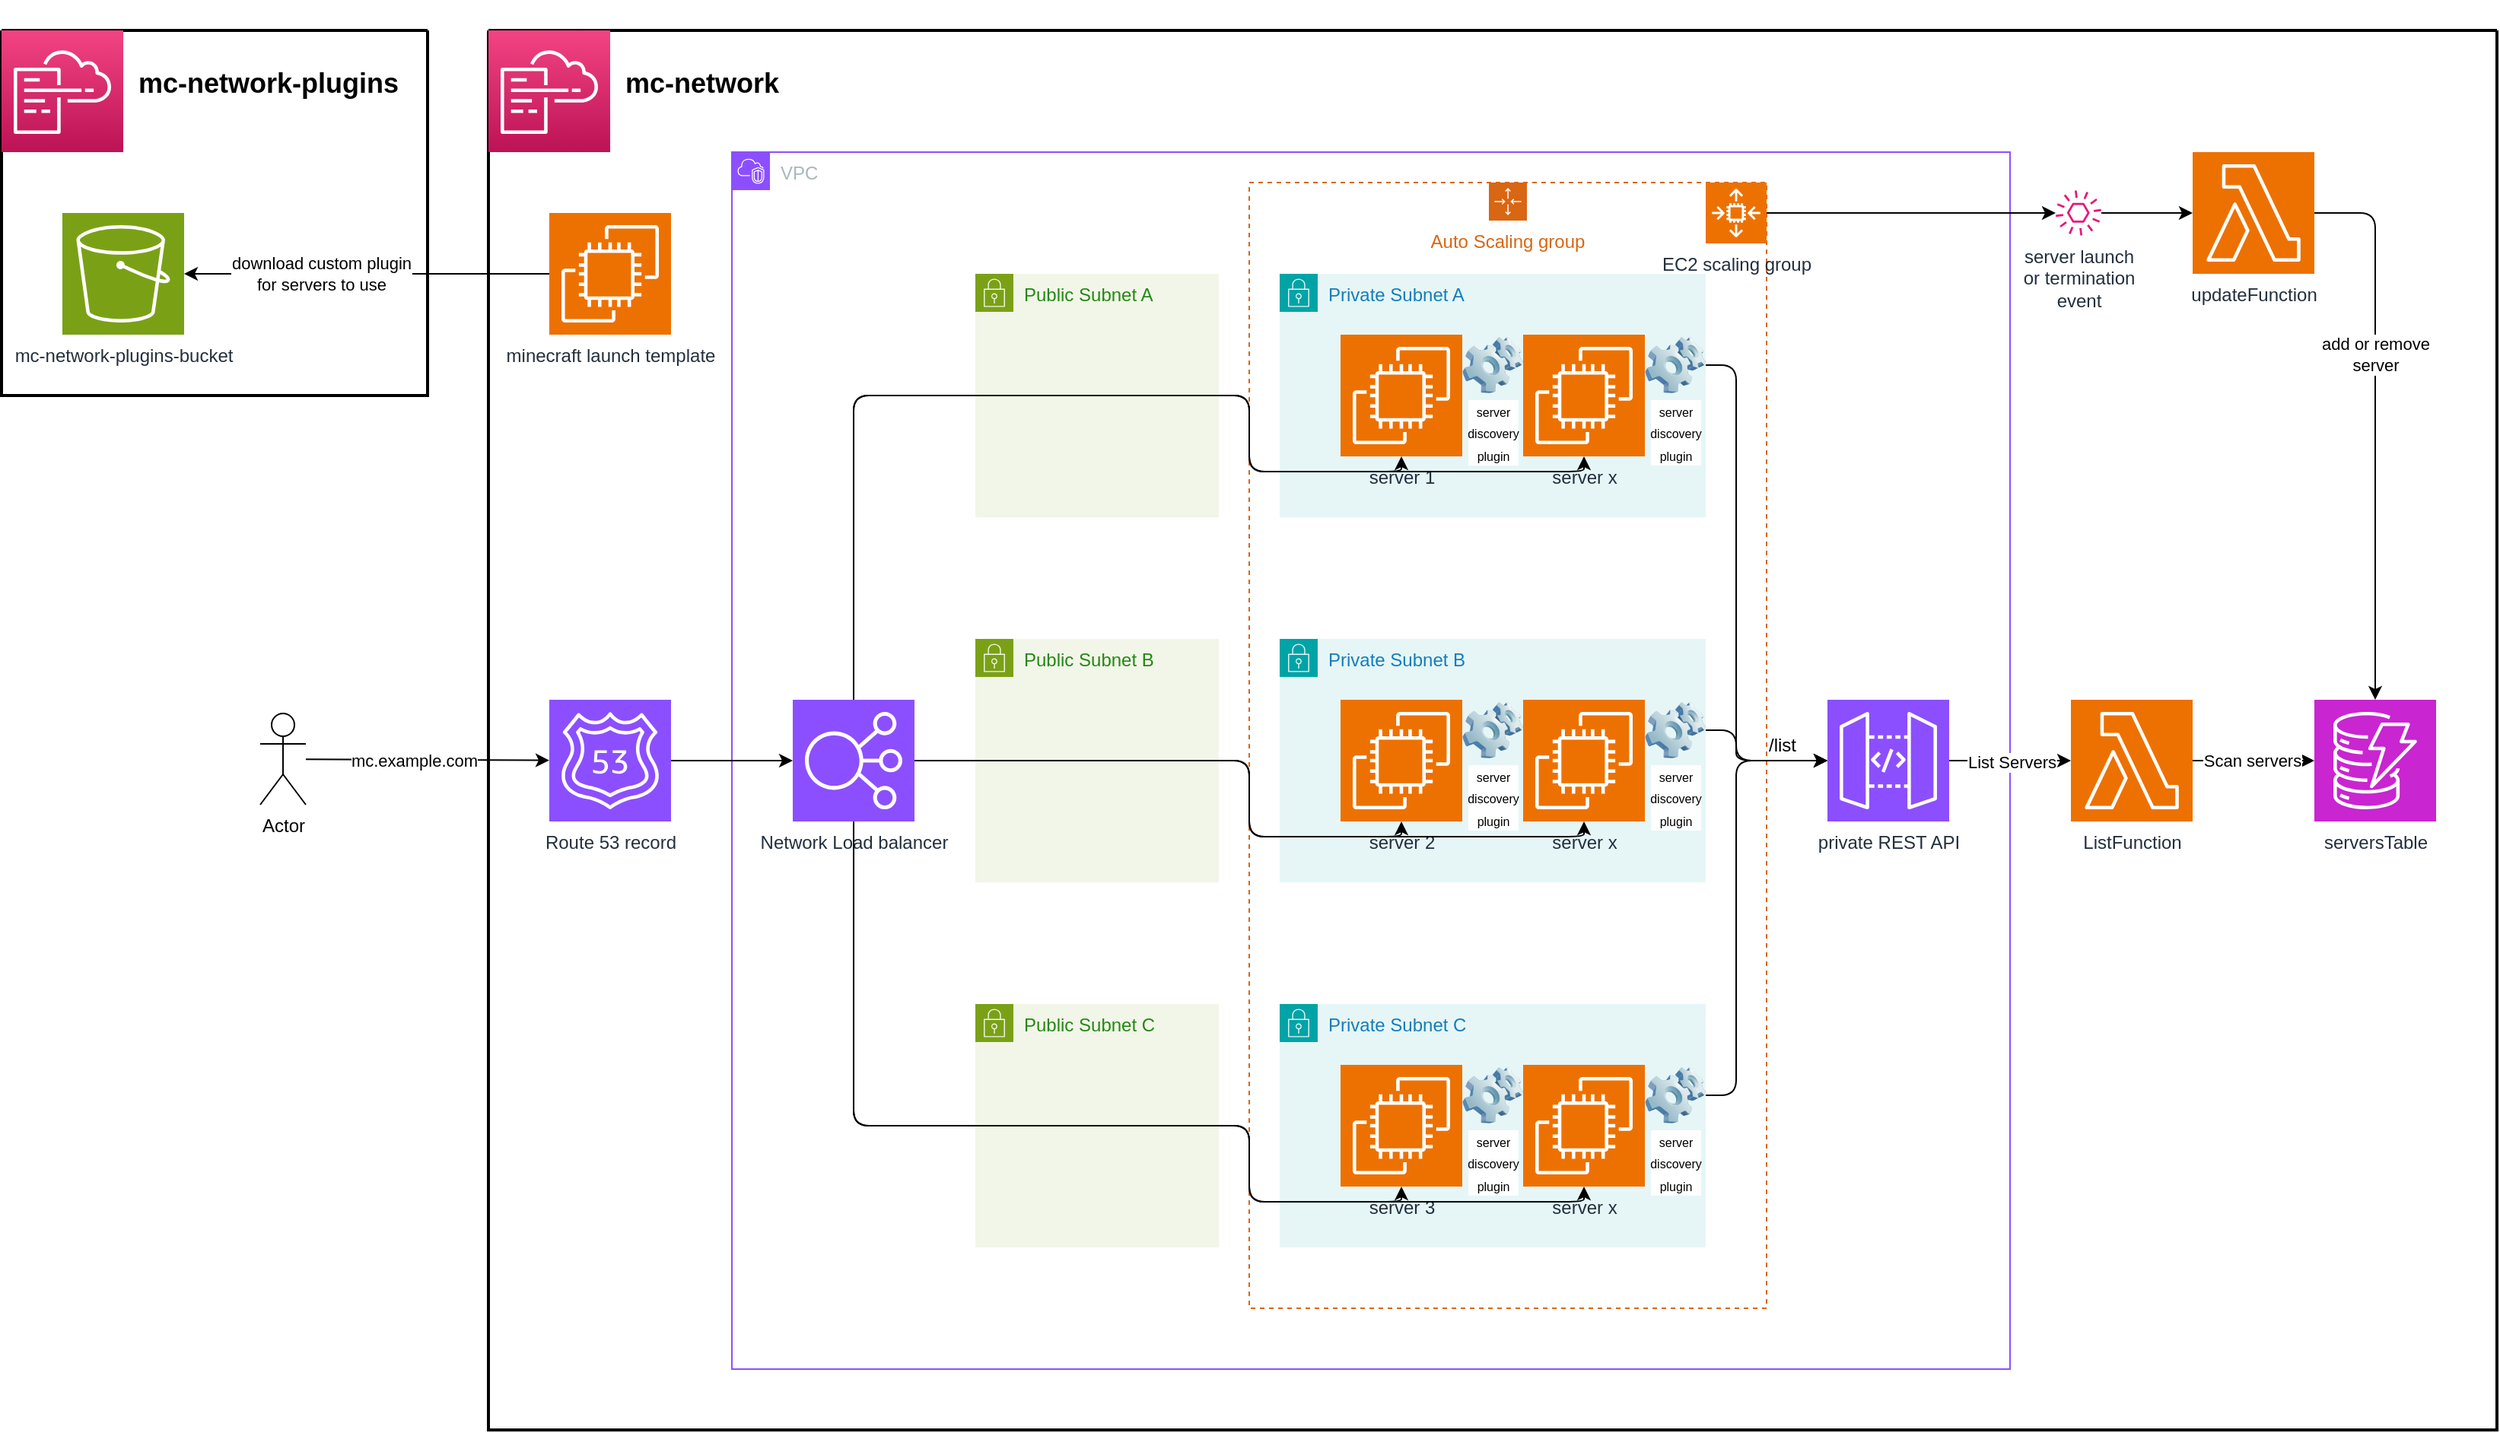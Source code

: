 <mxfile>
    <diagram id="uQtb4kDnB-4BG6wCOJv8" name="Page-1">
        <mxGraphModel dx="2490" dy="1147" grid="1" gridSize="10" guides="1" tooltips="1" connect="1" arrows="1" fold="1" page="1" pageScale="1" pageWidth="827" pageHeight="1169" math="0" shadow="0">
            <root>
                <mxCell id="0"/>
                <mxCell id="1" parent="0"/>
                <mxCell id="98" value="" style="swimlane;startSize=0;strokeWidth=2;" parent="1" vertex="1">
                    <mxGeometry x="-960" y="840" width="280" height="240" as="geometry"/>
                </mxCell>
                <mxCell id="128" value="" style="sketch=0;points=[[0,0,0],[0.25,0,0],[0.5,0,0],[0.75,0,0],[1,0,0],[0,1,0],[0.25,1,0],[0.5,1,0],[0.75,1,0],[1,1,0],[0,0.25,0],[0,0.5,0],[0,0.75,0],[1,0.25,0],[1,0.5,0],[1,0.75,0]];points=[[0,0,0],[0.25,0,0],[0.5,0,0],[0.75,0,0],[1,0,0],[0,1,0],[0.25,1,0],[0.5,1,0],[0.75,1,0],[1,1,0],[0,0.25,0],[0,0.5,0],[0,0.75,0],[1,0.25,0],[1,0.5,0],[1,0.75,0]];outlineConnect=0;fontColor=#232F3E;gradientColor=#F34482;gradientDirection=north;fillColor=#BC1356;strokeColor=#ffffff;dashed=0;verticalLabelPosition=bottom;verticalAlign=top;align=center;html=1;fontSize=12;fontStyle=0;aspect=fixed;shape=mxgraph.aws4.resourceIcon;resIcon=mxgraph.aws4.cloudformation;" parent="98" vertex="1">
                    <mxGeometry width="80" height="80" as="geometry"/>
                </mxCell>
                <mxCell id="199" value="mc-network-plugins-bucket" style="sketch=0;points=[[0,0,0],[0.25,0,0],[0.5,0,0],[0.75,0,0],[1,0,0],[0,1,0],[0.25,1,0],[0.5,1,0],[0.75,1,0],[1,1,0],[0,0.25,0],[0,0.5,0],[0,0.75,0],[1,0.25,0],[1,0.5,0],[1,0.75,0]];outlineConnect=0;fontColor=#232F3E;fillColor=#7AA116;strokeColor=#ffffff;dashed=0;verticalLabelPosition=bottom;verticalAlign=top;align=center;html=1;fontSize=12;fontStyle=0;aspect=fixed;shape=mxgraph.aws4.resourceIcon;resIcon=mxgraph.aws4.s3;" vertex="1" parent="98">
                    <mxGeometry x="40" y="120" width="80" height="80" as="geometry"/>
                </mxCell>
                <mxCell id="127" value="&lt;h2 class=&quot;awsui_header-text_1r9lg_5gt1n_553&quot; style=&quot;&quot;&gt;&lt;font style=&quot;font-size: 18px;&quot;&gt;mc-network-plugins&lt;/font&gt;&lt;/h2&gt;" style="text;html=1;align=center;verticalAlign=middle;resizable=0;points=[];autosize=1;strokeColor=none;fillColor=none;fontSize=21;" parent="98" vertex="1">
                    <mxGeometry x="80" y="-20" width="190" height="100" as="geometry"/>
                </mxCell>
                <mxCell id="206" style="edgeStyle=none;html=1;" edge="1" parent="1" source="165" target="205">
                    <mxGeometry relative="1" as="geometry"/>
                </mxCell>
                <mxCell id="207" value="mc.example.com" style="edgeLabel;html=1;align=center;verticalAlign=middle;resizable=0;points=[];" vertex="1" connectable="0" parent="206">
                    <mxGeometry x="-0.007" relative="1" as="geometry">
                        <mxPoint x="-9" as="offset"/>
                    </mxGeometry>
                </mxCell>
                <mxCell id="165" value="Actor" style="shape=umlActor;verticalLabelPosition=bottom;verticalAlign=top;html=1;outlineConnect=0;" parent="1" vertex="1">
                    <mxGeometry x="-790" y="1289" width="30" height="60" as="geometry"/>
                </mxCell>
                <mxCell id="201" value="" style="swimlane;startSize=0;strokeWidth=2;" vertex="1" parent="1">
                    <mxGeometry x="-640" y="840" width="1320" height="920" as="geometry"/>
                </mxCell>
                <mxCell id="202" value="" style="sketch=0;points=[[0,0,0],[0.25,0,0],[0.5,0,0],[0.75,0,0],[1,0,0],[0,1,0],[0.25,1,0],[0.5,1,0],[0.75,1,0],[1,1,0],[0,0.25,0],[0,0.5,0],[0,0.75,0],[1,0.25,0],[1,0.5,0],[1,0.75,0]];points=[[0,0,0],[0.25,0,0],[0.5,0,0],[0.75,0,0],[1,0,0],[0,1,0],[0.25,1,0],[0.5,1,0],[0.75,1,0],[1,1,0],[0,0.25,0],[0,0.5,0],[0,0.75,0],[1,0.25,0],[1,0.5,0],[1,0.75,0]];outlineConnect=0;fontColor=#232F3E;gradientColor=#F34482;gradientDirection=north;fillColor=#BC1356;strokeColor=#ffffff;dashed=0;verticalLabelPosition=bottom;verticalAlign=top;align=center;html=1;fontSize=12;fontStyle=0;aspect=fixed;shape=mxgraph.aws4.resourceIcon;resIcon=mxgraph.aws4.cloudformation;" vertex="1" parent="201">
                    <mxGeometry width="80" height="80" as="geometry"/>
                </mxCell>
                <mxCell id="204" value="&lt;h2 class=&quot;awsui_header-text_1r9lg_5gt1n_553&quot; style=&quot;&quot;&gt;&lt;font style=&quot;font-size: 18px;&quot;&gt;mc-network&lt;/font&gt;&lt;/h2&gt;" style="text;html=1;align=center;verticalAlign=middle;resizable=0;points=[];autosize=1;strokeColor=none;fillColor=none;fontSize=21;" vertex="1" parent="201">
                    <mxGeometry x="80" y="-20" width="120" height="100" as="geometry"/>
                </mxCell>
                <mxCell id="205" value="Route 53 record" style="sketch=0;points=[[0,0,0],[0.25,0,0],[0.5,0,0],[0.75,0,0],[1,0,0],[0,1,0],[0.25,1,0],[0.5,1,0],[0.75,1,0],[1,1,0],[0,0.25,0],[0,0.5,0],[0,0.75,0],[1,0.25,0],[1,0.5,0],[1,0.75,0]];outlineConnect=0;fontColor=#232F3E;fillColor=#8C4FFF;strokeColor=#ffffff;dashed=0;verticalLabelPosition=bottom;verticalAlign=top;align=center;html=1;fontSize=12;fontStyle=0;aspect=fixed;shape=mxgraph.aws4.resourceIcon;resIcon=mxgraph.aws4.route_53;" vertex="1" parent="201">
                    <mxGeometry x="40" y="440" width="80" height="80" as="geometry"/>
                </mxCell>
                <mxCell id="209" value="VPC" style="points=[[0,0],[0.25,0],[0.5,0],[0.75,0],[1,0],[1,0.25],[1,0.5],[1,0.75],[1,1],[0.75,1],[0.5,1],[0.25,1],[0,1],[0,0.75],[0,0.5],[0,0.25]];outlineConnect=0;gradientColor=none;html=1;whiteSpace=wrap;fontSize=12;fontStyle=0;container=1;pointerEvents=0;collapsible=0;recursiveResize=0;shape=mxgraph.aws4.group;grIcon=mxgraph.aws4.group_vpc2;strokeColor=#8C4FFF;fillColor=none;verticalAlign=top;align=left;spacingLeft=30;fontColor=#AAB7B8;dashed=0;" vertex="1" parent="201">
                    <mxGeometry x="160" y="80" width="840" height="800" as="geometry"/>
                </mxCell>
                <mxCell id="208" value="Network Load balancer" style="sketch=0;points=[[0,0,0],[0.25,0,0],[0.5,0,0],[0.75,0,0],[1,0,0],[0,1,0],[0.25,1,0],[0.5,1,0],[0.75,1,0],[1,1,0],[0,0.25,0],[0,0.5,0],[0,0.75,0],[1,0.25,0],[1,0.5,0],[1,0.75,0]];outlineConnect=0;fontColor=#232F3E;fillColor=#8C4FFF;strokeColor=#ffffff;dashed=0;verticalLabelPosition=bottom;verticalAlign=top;align=center;html=1;fontSize=12;fontStyle=0;aspect=fixed;shape=mxgraph.aws4.resourceIcon;resIcon=mxgraph.aws4.elastic_load_balancing;" vertex="1" parent="209">
                    <mxGeometry x="40" y="360" width="80" height="80" as="geometry"/>
                </mxCell>
                <mxCell id="210" value="Public Subnet A" style="points=[[0,0],[0.25,0],[0.5,0],[0.75,0],[1,0],[1,0.25],[1,0.5],[1,0.75],[1,1],[0.75,1],[0.5,1],[0.25,1],[0,1],[0,0.75],[0,0.5],[0,0.25]];outlineConnect=0;gradientColor=none;html=1;whiteSpace=wrap;fontSize=12;fontStyle=0;container=1;pointerEvents=0;collapsible=0;recursiveResize=0;shape=mxgraph.aws4.group;grIcon=mxgraph.aws4.group_security_group;grStroke=0;strokeColor=#7AA116;fillColor=#F2F6E8;verticalAlign=top;align=left;spacingLeft=30;fontColor=#248814;dashed=0;" vertex="1" parent="209">
                    <mxGeometry x="160" y="80" width="160" height="160" as="geometry"/>
                </mxCell>
                <mxCell id="211" value="Public Subnet B" style="points=[[0,0],[0.25,0],[0.5,0],[0.75,0],[1,0],[1,0.25],[1,0.5],[1,0.75],[1,1],[0.75,1],[0.5,1],[0.25,1],[0,1],[0,0.75],[0,0.5],[0,0.25]];outlineConnect=0;gradientColor=none;html=1;whiteSpace=wrap;fontSize=12;fontStyle=0;container=1;pointerEvents=0;collapsible=0;recursiveResize=0;shape=mxgraph.aws4.group;grIcon=mxgraph.aws4.group_security_group;grStroke=0;strokeColor=#7AA116;fillColor=#F2F6E8;verticalAlign=top;align=left;spacingLeft=30;fontColor=#248814;dashed=0;" vertex="1" parent="209">
                    <mxGeometry x="160" y="320" width="160" height="160" as="geometry"/>
                </mxCell>
                <mxCell id="212" value="Public Subnet C" style="points=[[0,0],[0.25,0],[0.5,0],[0.75,0],[1,0],[1,0.25],[1,0.5],[1,0.75],[1,1],[0.75,1],[0.5,1],[0.25,1],[0,1],[0,0.75],[0,0.5],[0,0.25]];outlineConnect=0;gradientColor=none;html=1;whiteSpace=wrap;fontSize=12;fontStyle=0;container=1;pointerEvents=0;collapsible=0;recursiveResize=0;shape=mxgraph.aws4.group;grIcon=mxgraph.aws4.group_security_group;grStroke=0;strokeColor=#7AA116;fillColor=#F2F6E8;verticalAlign=top;align=left;spacingLeft=30;fontColor=#248814;dashed=0;" vertex="1" parent="209">
                    <mxGeometry x="160" y="560" width="160" height="160" as="geometry"/>
                </mxCell>
                <mxCell id="217" value="Private Subnet B" style="points=[[0,0],[0.25,0],[0.5,0],[0.75,0],[1,0],[1,0.25],[1,0.5],[1,0.75],[1,1],[0.75,1],[0.5,1],[0.25,1],[0,1],[0,0.75],[0,0.5],[0,0.25]];outlineConnect=0;gradientColor=none;html=1;whiteSpace=wrap;fontSize=12;fontStyle=0;container=1;pointerEvents=0;collapsible=0;recursiveResize=0;shape=mxgraph.aws4.group;grIcon=mxgraph.aws4.group_security_group;grStroke=0;strokeColor=#00A4A6;fillColor=#E6F6F7;verticalAlign=top;align=left;spacingLeft=30;fontColor=#147EBA;dashed=0;" vertex="1" parent="209">
                    <mxGeometry x="360" y="320" width="280" height="160" as="geometry"/>
                </mxCell>
                <mxCell id="218" value="Private Subnet A" style="points=[[0,0],[0.25,0],[0.5,0],[0.75,0],[1,0],[1,0.25],[1,0.5],[1,0.75],[1,1],[0.75,1],[0.5,1],[0.25,1],[0,1],[0,0.75],[0,0.5],[0,0.25]];outlineConnect=0;gradientColor=none;html=1;whiteSpace=wrap;fontSize=12;fontStyle=0;container=1;pointerEvents=0;collapsible=0;recursiveResize=0;shape=mxgraph.aws4.group;grIcon=mxgraph.aws4.group_security_group;grStroke=0;strokeColor=#00A4A6;fillColor=#E6F6F7;verticalAlign=top;align=left;spacingLeft=30;fontColor=#147EBA;dashed=0;" vertex="1" parent="209">
                    <mxGeometry x="360" y="80" width="280" height="160" as="geometry"/>
                </mxCell>
                <mxCell id="219" value="Private Subnet C" style="points=[[0,0],[0.25,0],[0.5,0],[0.75,0],[1,0],[1,0.25],[1,0.5],[1,0.75],[1,1],[0.75,1],[0.5,1],[0.25,1],[0,1],[0,0.75],[0,0.5],[0,0.25]];outlineConnect=0;gradientColor=none;html=1;whiteSpace=wrap;fontSize=12;fontStyle=0;container=1;pointerEvents=0;collapsible=0;recursiveResize=0;shape=mxgraph.aws4.group;grIcon=mxgraph.aws4.group_security_group;grStroke=0;strokeColor=#00A4A6;fillColor=#E6F6F7;verticalAlign=top;align=left;spacingLeft=30;fontColor=#147EBA;dashed=0;" vertex="1" parent="209">
                    <mxGeometry x="360" y="560" width="280" height="160" as="geometry"/>
                </mxCell>
                <mxCell id="214" value="Auto Scaling group" style="points=[[0,0],[0.25,0],[0.5,0],[0.75,0],[1,0],[1,0.25],[1,0.5],[1,0.75],[1,1],[0.75,1],[0.5,1],[0.25,1],[0,1],[0,0.75],[0,0.5],[0,0.25]];outlineConnect=0;gradientColor=none;html=1;whiteSpace=wrap;fontSize=12;fontStyle=0;container=1;pointerEvents=0;collapsible=0;recursiveResize=0;shape=mxgraph.aws4.groupCenter;grIcon=mxgraph.aws4.group_auto_scaling_group;grStroke=1;strokeColor=#D86613;fillColor=none;verticalAlign=top;align=center;fontColor=#D86613;dashed=1;spacingTop=25;" vertex="1" parent="209">
                    <mxGeometry x="340" y="20" width="340" height="740" as="geometry"/>
                </mxCell>
                <mxCell id="215" value="EC2 scaling group" style="sketch=0;points=[[0,0,0],[0.25,0,0],[0.5,0,0],[0.75,0,0],[1,0,0],[0,1,0],[0.25,1,0],[0.5,1,0],[0.75,1,0],[1,1,0],[0,0.25,0],[0,0.5,0],[0,0.75,0],[1,0.25,0],[1,0.5,0],[1,0.75,0]];outlineConnect=0;fontColor=#232F3E;fillColor=#ED7100;strokeColor=#ffffff;dashed=0;verticalLabelPosition=bottom;verticalAlign=top;align=center;html=1;fontSize=12;fontStyle=0;aspect=fixed;shape=mxgraph.aws4.resourceIcon;resIcon=mxgraph.aws4.auto_scaling2;" vertex="1" parent="214">
                    <mxGeometry x="300" width="40" height="40" as="geometry"/>
                </mxCell>
                <mxCell id="221" value="&lt;span style=&quot;color: rgb(35, 47, 62);&quot;&gt;server 1&lt;/span&gt;" style="sketch=0;points=[[0,0,0],[0.25,0,0],[0.5,0,0],[0.75,0,0],[1,0,0],[0,1,0],[0.25,1,0],[0.5,1,0],[0.75,1,0],[1,1,0],[0,0.25,0],[0,0.5,0],[0,0.75,0],[1,0.25,0],[1,0.5,0],[1,0.75,0]];outlineConnect=0;fontColor=#232F3E;fillColor=#ED7100;strokeColor=#ffffff;dashed=0;verticalLabelPosition=bottom;verticalAlign=top;align=center;html=1;fontSize=12;fontStyle=0;aspect=fixed;shape=mxgraph.aws4.resourceIcon;resIcon=mxgraph.aws4.ec2;" vertex="1" parent="214">
                    <mxGeometry x="60" y="100" width="80" height="80" as="geometry"/>
                </mxCell>
                <mxCell id="222" value="&lt;span style=&quot;color: rgb(35, 47, 62);&quot;&gt;server x&lt;/span&gt;" style="sketch=0;points=[[0,0,0],[0.25,0,0],[0.5,0,0],[0.75,0,0],[1,0,0],[0,1,0],[0.25,1,0],[0.5,1,0],[0.75,1,0],[1,1,0],[0,0.25,0],[0,0.5,0],[0,0.75,0],[1,0.25,0],[1,0.5,0],[1,0.75,0]];outlineConnect=0;fontColor=#232F3E;fillColor=#ED7100;strokeColor=#ffffff;dashed=0;verticalLabelPosition=bottom;verticalAlign=top;align=center;html=1;fontSize=12;fontStyle=0;aspect=fixed;shape=mxgraph.aws4.resourceIcon;resIcon=mxgraph.aws4.ec2;" vertex="1" parent="214">
                    <mxGeometry x="180" y="100" width="80" height="80" as="geometry"/>
                </mxCell>
                <mxCell id="223" value="&lt;span style=&quot;color: rgb(35, 47, 62);&quot;&gt;server 2&lt;/span&gt;" style="sketch=0;points=[[0,0,0],[0.25,0,0],[0.5,0,0],[0.75,0,0],[1,0,0],[0,1,0],[0.25,1,0],[0.5,1,0],[0.75,1,0],[1,1,0],[0,0.25,0],[0,0.5,0],[0,0.75,0],[1,0.25,0],[1,0.5,0],[1,0.75,0]];outlineConnect=0;fontColor=#232F3E;fillColor=#ED7100;strokeColor=#ffffff;dashed=0;verticalLabelPosition=bottom;verticalAlign=top;align=center;html=1;fontSize=12;fontStyle=0;aspect=fixed;shape=mxgraph.aws4.resourceIcon;resIcon=mxgraph.aws4.ec2;" vertex="1" parent="214">
                    <mxGeometry x="60" y="340" width="80" height="80" as="geometry"/>
                </mxCell>
                <mxCell id="224" value="&lt;span style=&quot;color: rgb(35, 47, 62);&quot;&gt;server x&lt;/span&gt;" style="sketch=0;points=[[0,0,0],[0.25,0,0],[0.5,0,0],[0.75,0,0],[1,0,0],[0,1,0],[0.25,1,0],[0.5,1,0],[0.75,1,0],[1,1,0],[0,0.25,0],[0,0.5,0],[0,0.75,0],[1,0.25,0],[1,0.5,0],[1,0.75,0]];outlineConnect=0;fontColor=#232F3E;fillColor=#ED7100;strokeColor=#ffffff;dashed=0;verticalLabelPosition=bottom;verticalAlign=top;align=center;html=1;fontSize=12;fontStyle=0;aspect=fixed;shape=mxgraph.aws4.resourceIcon;resIcon=mxgraph.aws4.ec2;" vertex="1" parent="214">
                    <mxGeometry x="180" y="340" width="80" height="80" as="geometry"/>
                </mxCell>
                <mxCell id="225" value="&lt;span style=&quot;color: rgb(35, 47, 62);&quot;&gt;server 3&lt;/span&gt;" style="sketch=0;points=[[0,0,0],[0.25,0,0],[0.5,0,0],[0.75,0,0],[1,0,0],[0,1,0],[0.25,1,0],[0.5,1,0],[0.75,1,0],[1,1,0],[0,0.25,0],[0,0.5,0],[0,0.75,0],[1,0.25,0],[1,0.5,0],[1,0.75,0]];outlineConnect=0;fontColor=#232F3E;fillColor=#ED7100;strokeColor=#ffffff;dashed=0;verticalLabelPosition=bottom;verticalAlign=top;align=center;html=1;fontSize=12;fontStyle=0;aspect=fixed;shape=mxgraph.aws4.resourceIcon;resIcon=mxgraph.aws4.ec2;" vertex="1" parent="214">
                    <mxGeometry x="60" y="580" width="80" height="80" as="geometry"/>
                </mxCell>
                <mxCell id="226" value="&lt;span style=&quot;color: rgb(35, 47, 62);&quot;&gt;server x&lt;/span&gt;" style="sketch=0;points=[[0,0,0],[0.25,0,0],[0.5,0,0],[0.75,0,0],[1,0,0],[0,1,0],[0.25,1,0],[0.5,1,0],[0.75,1,0],[1,1,0],[0,0.25,0],[0,0.5,0],[0,0.75,0],[1,0.25,0],[1,0.5,0],[1,0.75,0]];outlineConnect=0;fontColor=#232F3E;fillColor=#ED7100;strokeColor=#ffffff;dashed=0;verticalLabelPosition=bottom;verticalAlign=top;align=center;html=1;fontSize=12;fontStyle=0;aspect=fixed;shape=mxgraph.aws4.resourceIcon;resIcon=mxgraph.aws4.ec2;" vertex="1" parent="214">
                    <mxGeometry x="180" y="580" width="80" height="80" as="geometry"/>
                </mxCell>
                <mxCell id="234" value="&lt;font style=&quot;font-size: 8px;&quot;&gt;server&lt;/font&gt;&lt;div&gt;&lt;font style=&quot;font-size: 8px;&quot;&gt;discovery&lt;br&gt;plugin&lt;/font&gt;&lt;/div&gt;" style="image;html=1;image=img/lib/clip_art/computers/Software_128x128.png;align=center;spacing=-2;spacingBottom=0;spacingTop=0;" vertex="1" parent="214">
                    <mxGeometry x="260" y="100" width="40" height="40" as="geometry"/>
                </mxCell>
                <mxCell id="235" value="&lt;font style=&quot;font-size: 8px;&quot;&gt;server&lt;/font&gt;&lt;div&gt;&lt;font style=&quot;font-size: 8px;&quot;&gt;discovery&lt;br&gt;plugin&lt;/font&gt;&lt;/div&gt;" style="image;html=1;image=img/lib/clip_art/computers/Software_128x128.png;align=center;spacing=-2;spacingBottom=0;spacingTop=0;" vertex="1" parent="214">
                    <mxGeometry x="260" y="340" width="40" height="40" as="geometry"/>
                </mxCell>
                <mxCell id="242" style="edgeStyle=none;html=1;" edge="1" parent="214" source="236">
                    <mxGeometry relative="1" as="geometry">
                        <mxPoint x="380.0" y="380" as="targetPoint"/>
                        <Array as="points">
                            <mxPoint x="320" y="600"/>
                            <mxPoint x="320" y="380"/>
                        </Array>
                    </mxGeometry>
                </mxCell>
                <mxCell id="236" value="&lt;font style=&quot;font-size: 8px;&quot;&gt;server&lt;/font&gt;&lt;div&gt;&lt;font style=&quot;font-size: 8px;&quot;&gt;discovery&lt;br&gt;plugin&lt;/font&gt;&lt;/div&gt;" style="image;html=1;image=img/lib/clip_art/computers/Software_128x128.png;align=center;spacing=-2;spacingBottom=0;spacingTop=0;" vertex="1" parent="214">
                    <mxGeometry x="260" y="580" width="40" height="40" as="geometry"/>
                </mxCell>
                <mxCell id="237" value="&lt;font style=&quot;font-size: 8px;&quot;&gt;server&lt;/font&gt;&lt;div&gt;&lt;font style=&quot;font-size: 8px;&quot;&gt;discovery&lt;br&gt;plugin&lt;/font&gt;&lt;/div&gt;" style="image;html=1;image=img/lib/clip_art/computers/Software_128x128.png;align=center;spacing=-2;spacingBottom=0;spacingTop=0;" vertex="1" parent="214">
                    <mxGeometry x="140" y="580" width="40" height="40" as="geometry"/>
                </mxCell>
                <mxCell id="238" value="&lt;font style=&quot;font-size: 8px;&quot;&gt;server&lt;/font&gt;&lt;div&gt;&lt;font style=&quot;font-size: 8px;&quot;&gt;discovery&lt;br&gt;plugin&lt;/font&gt;&lt;/div&gt;" style="image;html=1;image=img/lib/clip_art/computers/Software_128x128.png;align=center;spacing=-2;spacingBottom=0;spacingTop=0;" vertex="1" parent="214">
                    <mxGeometry x="140" y="340" width="40" height="40" as="geometry"/>
                </mxCell>
                <mxCell id="239" value="&lt;font style=&quot;font-size: 8px;&quot;&gt;server&lt;/font&gt;&lt;div&gt;&lt;font style=&quot;font-size: 8px;&quot;&gt;discovery&lt;br&gt;plugin&lt;/font&gt;&lt;/div&gt;" style="image;html=1;image=img/lib/clip_art/computers/Software_128x128.png;align=center;spacing=-2;spacingBottom=0;spacingTop=0;" vertex="1" parent="214">
                    <mxGeometry x="140" y="100" width="40" height="40" as="geometry"/>
                </mxCell>
                <mxCell id="227" style="edgeStyle=none;html=1;entryX=0.5;entryY=1;entryDx=0;entryDy=0;entryPerimeter=0;" edge="1" parent="209" source="208" target="221">
                    <mxGeometry relative="1" as="geometry">
                        <Array as="points">
                            <mxPoint x="80" y="160"/>
                            <mxPoint x="340" y="160"/>
                            <mxPoint x="340" y="210"/>
                            <mxPoint x="440" y="210"/>
                        </Array>
                    </mxGeometry>
                </mxCell>
                <mxCell id="228" style="edgeStyle=none;html=1;entryX=0.5;entryY=1;entryDx=0;entryDy=0;entryPerimeter=0;" edge="1" parent="209" source="208" target="222">
                    <mxGeometry relative="1" as="geometry">
                        <Array as="points">
                            <mxPoint x="80" y="160"/>
                            <mxPoint x="340" y="160"/>
                            <mxPoint x="340" y="210"/>
                            <mxPoint x="560" y="210"/>
                        </Array>
                    </mxGeometry>
                </mxCell>
                <mxCell id="229" style="edgeStyle=none;html=1;entryX=0.5;entryY=1;entryDx=0;entryDy=0;entryPerimeter=0;" edge="1" parent="209" source="208" target="223">
                    <mxGeometry relative="1" as="geometry">
                        <Array as="points">
                            <mxPoint x="340" y="400"/>
                            <mxPoint x="340" y="450"/>
                            <mxPoint x="440" y="450"/>
                        </Array>
                    </mxGeometry>
                </mxCell>
                <mxCell id="230" style="edgeStyle=none;html=1;entryX=0.5;entryY=1;entryDx=0;entryDy=0;entryPerimeter=0;" edge="1" parent="209" source="208" target="224">
                    <mxGeometry relative="1" as="geometry">
                        <Array as="points">
                            <mxPoint x="340" y="400"/>
                            <mxPoint x="340" y="450"/>
                            <mxPoint x="560" y="450"/>
                        </Array>
                    </mxGeometry>
                </mxCell>
                <mxCell id="231" style="edgeStyle=none;html=1;entryX=0.5;entryY=1;entryDx=0;entryDy=0;entryPerimeter=0;" edge="1" parent="209" source="208" target="225">
                    <mxGeometry relative="1" as="geometry">
                        <Array as="points">
                            <mxPoint x="80" y="640"/>
                            <mxPoint x="340" y="640"/>
                            <mxPoint x="340" y="690"/>
                            <mxPoint x="440" y="690"/>
                        </Array>
                    </mxGeometry>
                </mxCell>
                <mxCell id="232" style="edgeStyle=none;html=1;entryX=0.5;entryY=1;entryDx=0;entryDy=0;entryPerimeter=0;" edge="1" parent="209" source="208" target="226">
                    <mxGeometry relative="1" as="geometry">
                        <Array as="points">
                            <mxPoint x="80" y="640"/>
                            <mxPoint x="340" y="640"/>
                            <mxPoint x="340" y="690"/>
                            <mxPoint x="560" y="690"/>
                        </Array>
                    </mxGeometry>
                </mxCell>
                <mxCell id="233" value="private REST API" style="sketch=0;points=[[0,0,0],[0.25,0,0],[0.5,0,0],[0.75,0,0],[1,0,0],[0,1,0],[0.25,1,0],[0.5,1,0],[0.75,1,0],[1,1,0],[0,0.25,0],[0,0.5,0],[0,0.75,0],[1,0.25,0],[1,0.5,0],[1,0.75,0]];outlineConnect=0;fontColor=#232F3E;fillColor=#8C4FFF;strokeColor=#ffffff;dashed=0;verticalLabelPosition=bottom;verticalAlign=top;align=center;html=1;fontSize=12;fontStyle=0;aspect=fixed;shape=mxgraph.aws4.resourceIcon;resIcon=mxgraph.aws4.api_gateway;" vertex="1" parent="209">
                    <mxGeometry x="720" y="360" width="80" height="80" as="geometry"/>
                </mxCell>
                <mxCell id="240" style="edgeStyle=none;html=1;entryX=0;entryY=0.5;entryDx=0;entryDy=0;entryPerimeter=0;" edge="1" parent="209" source="234" target="233">
                    <mxGeometry relative="1" as="geometry">
                        <Array as="points">
                            <mxPoint x="660" y="140"/>
                            <mxPoint x="660" y="400"/>
                        </Array>
                    </mxGeometry>
                </mxCell>
                <mxCell id="241" style="edgeStyle=none;html=1;entryX=0;entryY=0.5;entryDx=0;entryDy=0;entryPerimeter=0;" edge="1" parent="209" source="235" target="233">
                    <mxGeometry relative="1" as="geometry">
                        <Array as="points">
                            <mxPoint x="660" y="380"/>
                            <mxPoint x="660" y="400"/>
                        </Array>
                    </mxGeometry>
                </mxCell>
                <mxCell id="244" value="/list" style="text;html=1;align=center;verticalAlign=middle;resizable=0;points=[];autosize=1;strokeColor=none;fillColor=none;" vertex="1" parent="209">
                    <mxGeometry x="670" y="375" width="40" height="30" as="geometry"/>
                </mxCell>
                <mxCell id="213" style="edgeStyle=none;html=1;entryX=0;entryY=0.5;entryDx=0;entryDy=0;entryPerimeter=0;" edge="1" parent="201" source="205" target="208">
                    <mxGeometry relative="1" as="geometry"/>
                </mxCell>
                <mxCell id="216" value="minecraft launch template" style="sketch=0;points=[[0,0,0],[0.25,0,0],[0.5,0,0],[0.75,0,0],[1,0,0],[0,1,0],[0.25,1,0],[0.5,1,0],[0.75,1,0],[1,1,0],[0,0.25,0],[0,0.5,0],[0,0.75,0],[1,0.25,0],[1,0.5,0],[1,0.75,0]];outlineConnect=0;fontColor=#232F3E;fillColor=#ED7100;strokeColor=#ffffff;dashed=0;verticalLabelPosition=bottom;verticalAlign=top;align=center;html=1;fontSize=12;fontStyle=0;aspect=fixed;shape=mxgraph.aws4.resourceIcon;resIcon=mxgraph.aws4.ec2;" vertex="1" parent="201">
                    <mxGeometry x="40" y="120" width="80" height="80" as="geometry"/>
                </mxCell>
                <mxCell id="245" value="ListFunction" style="sketch=0;points=[[0,0,0],[0.25,0,0],[0.5,0,0],[0.75,0,0],[1,0,0],[0,1,0],[0.25,1,0],[0.5,1,0],[0.75,1,0],[1,1,0],[0,0.25,0],[0,0.5,0],[0,0.75,0],[1,0.25,0],[1,0.5,0],[1,0.75,0]];outlineConnect=0;fontColor=#232F3E;fillColor=#ED7100;strokeColor=#ffffff;dashed=0;verticalLabelPosition=bottom;verticalAlign=top;align=center;html=1;fontSize=12;fontStyle=0;aspect=fixed;shape=mxgraph.aws4.resourceIcon;resIcon=mxgraph.aws4.lambda;" vertex="1" parent="201">
                    <mxGeometry x="1040" y="440" width="80" height="80" as="geometry"/>
                </mxCell>
                <mxCell id="246" style="edgeStyle=none;html=1;entryX=0;entryY=0.5;entryDx=0;entryDy=0;entryPerimeter=0;" edge="1" parent="201" source="233" target="245">
                    <mxGeometry relative="1" as="geometry"/>
                </mxCell>
                <mxCell id="247" value="List Servers" style="edgeLabel;html=1;align=center;verticalAlign=middle;resizable=0;points=[];" vertex="1" connectable="0" parent="246">
                    <mxGeometry x="0.463" relative="1" as="geometry">
                        <mxPoint x="-18" y="1" as="offset"/>
                    </mxGeometry>
                </mxCell>
                <mxCell id="249" value="serversTable" style="sketch=0;points=[[0,0,0],[0.25,0,0],[0.5,0,0],[0.75,0,0],[1,0,0],[0,1,0],[0.25,1,0],[0.5,1,0],[0.75,1,0],[1,1,0],[0,0.25,0],[0,0.5,0],[0,0.75,0],[1,0.25,0],[1,0.5,0],[1,0.75,0]];outlineConnect=0;fontColor=#232F3E;fillColor=#C925D1;strokeColor=#ffffff;dashed=0;verticalLabelPosition=bottom;verticalAlign=top;align=center;html=1;fontSize=12;fontStyle=0;aspect=fixed;shape=mxgraph.aws4.resourceIcon;resIcon=mxgraph.aws4.dynamodb;" vertex="1" parent="201">
                    <mxGeometry x="1200" y="440" width="80" height="80" as="geometry"/>
                </mxCell>
                <mxCell id="250" style="edgeStyle=none;html=1;entryX=0;entryY=0.5;entryDx=0;entryDy=0;entryPerimeter=0;" edge="1" parent="201" source="245" target="249">
                    <mxGeometry relative="1" as="geometry"/>
                </mxCell>
                <mxCell id="251" value="Scan servers" style="edgeLabel;html=1;align=center;verticalAlign=middle;resizable=0;points=[];" vertex="1" connectable="0" parent="250">
                    <mxGeometry x="-0.025" relative="1" as="geometry">
                        <mxPoint as="offset"/>
                    </mxGeometry>
                </mxCell>
                <mxCell id="252" value="server launch&lt;div&gt;or termination&lt;br&gt;event&lt;/div&gt;" style="sketch=0;outlineConnect=0;fontColor=#232F3E;gradientColor=none;fillColor=#E7157B;strokeColor=none;dashed=0;verticalLabelPosition=bottom;verticalAlign=top;align=center;html=1;fontSize=12;fontStyle=0;aspect=fixed;pointerEvents=1;shape=mxgraph.aws4.event;" vertex="1" parent="201">
                    <mxGeometry x="1030" y="105" width="30" height="30" as="geometry"/>
                </mxCell>
                <mxCell id="253" style="edgeStyle=none;html=1;" edge="1" parent="201" source="215" target="252">
                    <mxGeometry relative="1" as="geometry"/>
                </mxCell>
                <mxCell id="254" value="updateFunction" style="sketch=0;points=[[0,0,0],[0.25,0,0],[0.5,0,0],[0.75,0,0],[1,0,0],[0,1,0],[0.25,1,0],[0.5,1,0],[0.75,1,0],[1,1,0],[0,0.25,0],[0,0.5,0],[0,0.75,0],[1,0.25,0],[1,0.5,0],[1,0.75,0]];outlineConnect=0;fontColor=#232F3E;fillColor=#ED7100;strokeColor=#ffffff;dashed=0;verticalLabelPosition=bottom;verticalAlign=top;align=center;html=1;fontSize=12;fontStyle=0;aspect=fixed;shape=mxgraph.aws4.resourceIcon;resIcon=mxgraph.aws4.lambda;" vertex="1" parent="201">
                    <mxGeometry x="1120" y="80" width="80" height="80" as="geometry"/>
                </mxCell>
                <mxCell id="255" style="edgeStyle=none;html=1;entryX=0;entryY=0.5;entryDx=0;entryDy=0;entryPerimeter=0;" edge="1" parent="201" source="252" target="254">
                    <mxGeometry relative="1" as="geometry"/>
                </mxCell>
                <mxCell id="256" style="edgeStyle=none;html=1;entryX=0.5;entryY=0;entryDx=0;entryDy=0;entryPerimeter=0;" edge="1" parent="201" source="254" target="249">
                    <mxGeometry relative="1" as="geometry">
                        <Array as="points">
                            <mxPoint x="1240" y="120"/>
                        </Array>
                    </mxGeometry>
                </mxCell>
                <mxCell id="257" value="add or remove&lt;div&gt;server&lt;/div&gt;" style="edgeLabel;html=1;align=center;verticalAlign=middle;resizable=0;points=[];" vertex="1" connectable="0" parent="256">
                    <mxGeometry x="-0.387" y="1" relative="1" as="geometry">
                        <mxPoint x="-1" y="22" as="offset"/>
                    </mxGeometry>
                </mxCell>
                <mxCell id="258" style="edgeStyle=none;html=1;entryX=1;entryY=0.5;entryDx=0;entryDy=0;entryPerimeter=0;" edge="1" parent="1" source="216" target="199">
                    <mxGeometry relative="1" as="geometry"/>
                </mxCell>
                <mxCell id="259" value="download custom plugin&lt;div&gt;for servers to use&lt;/div&gt;" style="edgeLabel;html=1;align=center;verticalAlign=middle;resizable=0;points=[];" vertex="1" connectable="0" parent="258">
                    <mxGeometry x="0.023" y="1" relative="1" as="geometry">
                        <mxPoint x="-27" y="-1" as="offset"/>
                    </mxGeometry>
                </mxCell>
            </root>
        </mxGraphModel>
    </diagram>
</mxfile>
